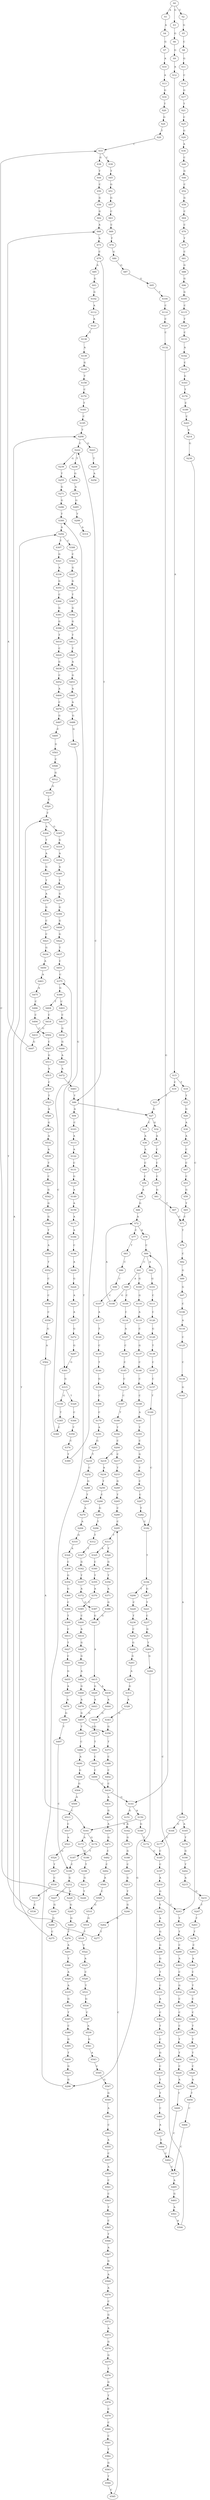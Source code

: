 strict digraph  {
	S0 -> S1 [ label = A ];
	S0 -> S2 [ label = C ];
	S0 -> S3 [ label = G ];
	S1 -> S4 [ label = A ];
	S2 -> S5 [ label = G ];
	S3 -> S6 [ label = G ];
	S4 -> S7 [ label = G ];
	S5 -> S8 [ label = C ];
	S6 -> S9 [ label = G ];
	S7 -> S10 [ label = A ];
	S8 -> S11 [ label = G ];
	S9 -> S12 [ label = A ];
	S10 -> S13 [ label = A ];
	S11 -> S14 [ label = C ];
	S12 -> S15 [ label = A ];
	S13 -> S16 [ label = G ];
	S14 -> S17 [ label = G ];
	S15 -> S18 [ label = T ];
	S15 -> S19 [ label = C ];
	S16 -> S20 [ label = T ];
	S17 -> S21 [ label = T ];
	S18 -> S22 [ label = T ];
	S19 -> S23 [ label = T ];
	S20 -> S24 [ label = G ];
	S21 -> S25 [ label = C ];
	S22 -> S26 [ label = G ];
	S23 -> S27 [ label = G ];
	S24 -> S28 [ label = T ];
	S25 -> S29 [ label = G ];
	S26 -> S30 [ label = A ];
	S27 -> S31 [ label = C ];
	S27 -> S32 [ label = G ];
	S28 -> S33 [ label = C ];
	S29 -> S34 [ label = A ];
	S30 -> S35 [ label = A ];
	S31 -> S36 [ label = A ];
	S32 -> S37 [ label = A ];
	S33 -> S38 [ label = G ];
	S33 -> S39 [ label = C ];
	S34 -> S40 [ label = C ];
	S35 -> S41 [ label = C ];
	S36 -> S42 [ label = A ];
	S37 -> S43 [ label = C ];
	S38 -> S44 [ label = T ];
	S39 -> S45 [ label = T ];
	S40 -> S46 [ label = G ];
	S41 -> S47 [ label = C ];
	S42 -> S48 [ label = C ];
	S43 -> S49 [ label = C ];
	S44 -> S50 [ label = C ];
	S45 -> S51 [ label = G ];
	S46 -> S52 [ label = C ];
	S47 -> S53 [ label = C ];
	S48 -> S54 [ label = C ];
	S49 -> S55 [ label = C ];
	S50 -> S56 [ label = G ];
	S51 -> S57 [ label = G ];
	S52 -> S58 [ label = G ];
	S53 -> S59 [ label = G ];
	S54 -> S60 [ label = A ];
	S55 -> S61 [ label = G ];
	S56 -> S62 [ label = G ];
	S57 -> S63 [ label = C ];
	S58 -> S64 [ label = C ];
	S59 -> S65 [ label = T ];
	S60 -> S66 [ label = G ];
	S61 -> S67 [ label = T ];
	S62 -> S68 [ label = A ];
	S63 -> S69 [ label = C ];
	S64 -> S70 [ label = C ];
	S65 -> S71 [ label = C ];
	S66 -> S72 [ label = A ];
	S67 -> S71 [ label = C ];
	S68 -> S73 [ label = A ];
	S69 -> S74 [ label = T ];
	S70 -> S75 [ label = T ];
	S71 -> S76 [ label = T ];
	S72 -> S77 [ label = C ];
	S72 -> S78 [ label = A ];
	S73 -> S79 [ label = C ];
	S74 -> S80 [ label = G ];
	S75 -> S81 [ label = C ];
	S76 -> S82 [ label = C ];
	S77 -> S83 [ label = T ];
	S78 -> S84 [ label = C ];
	S79 -> S85 [ label = A ];
	S79 -> S86 [ label = T ];
	S80 -> S87 [ label = G ];
	S81 -> S88 [ label = G ];
	S82 -> S89 [ label = G ];
	S83 -> S90 [ label = C ];
	S84 -> S91 [ label = C ];
	S84 -> S92 [ label = A ];
	S85 -> S93 [ label = G ];
	S86 -> S27 [ label = G ];
	S86 -> S94 [ label = A ];
	S87 -> S95 [ label = G ];
	S88 -> S96 [ label = G ];
	S89 -> S97 [ label = G ];
	S90 -> S98 [ label = C ];
	S91 -> S99 [ label = A ];
	S91 -> S100 [ label = G ];
	S92 -> S101 [ label = G ];
	S93 -> S102 [ label = G ];
	S94 -> S103 [ label = C ];
	S95 -> S104 [ label = T ];
	S96 -> S105 [ label = G ];
	S97 -> S106 [ label = C ];
	S98 -> S107 [ label = C ];
	S99 -> S108 [ label = G ];
	S99 -> S109 [ label = C ];
	S100 -> S110 [ label = G ];
	S101 -> S111 [ label = C ];
	S102 -> S112 [ label = A ];
	S103 -> S113 [ label = A ];
	S104 -> S114 [ label = C ];
	S105 -> S115 [ label = C ];
	S106 -> S116 [ label = A ];
	S107 -> S117 [ label = A ];
	S108 -> S72 [ label = A ];
	S109 -> S118 [ label = C ];
	S110 -> S119 [ label = A ];
	S111 -> S120 [ label = C ];
	S112 -> S121 [ label = A ];
	S113 -> S122 [ label = A ];
	S114 -> S123 [ label = C ];
	S115 -> S124 [ label = T ];
	S116 -> S125 [ label = C ];
	S117 -> S126 [ label = T ];
	S118 -> S127 [ label = A ];
	S119 -> S128 [ label = C ];
	S120 -> S129 [ label = G ];
	S121 -> S130 [ label = T ];
	S122 -> S131 [ label = C ];
	S123 -> S132 [ label = C ];
	S124 -> S133 [ label = C ];
	S125 -> S134 [ label = C ];
	S126 -> S135 [ label = C ];
	S127 -> S136 [ label = C ];
	S128 -> S137 [ label = G ];
	S129 -> S138 [ label = T ];
	S130 -> S139 [ label = A ];
	S131 -> S140 [ label = G ];
	S132 -> S141 [ label = G ];
	S133 -> S142 [ label = A ];
	S134 -> S143 [ label = G ];
	S135 -> S144 [ label = T ];
	S136 -> S145 [ label = C ];
	S137 -> S146 [ label = C ];
	S138 -> S147 [ label = C ];
	S139 -> S148 [ label = G ];
	S140 -> S149 [ label = A ];
	S141 -> S150 [ label = A ];
	S141 -> S151 [ label = G ];
	S142 -> S152 [ label = C ];
	S143 -> S153 [ label = A ];
	S144 -> S154 [ label = G ];
	S145 -> S155 [ label = C ];
	S146 -> S156 [ label = C ];
	S147 -> S157 [ label = C ];
	S148 -> S158 [ label = T ];
	S149 -> S159 [ label = A ];
	S150 -> S160 [ label = G ];
	S150 -> S161 [ label = A ];
	S151 -> S162 [ label = A ];
	S152 -> S163 [ label = G ];
	S153 -> S164 [ label = G ];
	S153 -> S165 [ label = A ];
	S154 -> S166 [ label = C ];
	S155 -> S167 [ label = C ];
	S156 -> S168 [ label = C ];
	S157 -> S169 [ label = T ];
	S158 -> S170 [ label = C ];
	S159 -> S171 [ label = A ];
	S160 -> S172 [ label = T ];
	S161 -> S173 [ label = A ];
	S161 -> S174 [ label = G ];
	S162 -> S175 [ label = G ];
	S163 -> S176 [ label = T ];
	S164 -> S177 [ label = T ];
	S165 -> S178 [ label = T ];
	S166 -> S179 [ label = C ];
	S167 -> S180 [ label = T ];
	S168 -> S181 [ label = A ];
	S169 -> S182 [ label = C ];
	S170 -> S183 [ label = T ];
	S171 -> S184 [ label = A ];
	S172 -> S185 [ label = C ];
	S173 -> S186 [ label = G ];
	S174 -> S187 [ label = T ];
	S175 -> S188 [ label = G ];
	S176 -> S189 [ label = C ];
	S177 -> S185 [ label = C ];
	S178 -> S190 [ label = G ];
	S179 -> S191 [ label = A ];
	S180 -> S192 [ label = T ];
	S181 -> S193 [ label = T ];
	S182 -> S194 [ label = T ];
	S183 -> S195 [ label = C ];
	S184 -> S196 [ label = C ];
	S185 -> S197 [ label = C ];
	S186 -> S198 [ label = T ];
	S187 -> S199 [ label = C ];
	S188 -> S200 [ label = C ];
	S189 -> S201 [ label = C ];
	S190 -> S202 [ label = T ];
	S191 -> S203 [ label = G ];
	S192 -> S204 [ label = C ];
	S193 -> S205 [ label = C ];
	S194 -> S206 [ label = T ];
	S194 -> S207 [ label = G ];
	S195 -> S208 [ label = T ];
	S196 -> S209 [ label = A ];
	S197 -> S210 [ label = A ];
	S198 -> S211 [ label = G ];
	S199 -> S212 [ label = G ];
	S200 -> S213 [ label = G ];
	S201 -> S214 [ label = A ];
	S202 -> S215 [ label = A ];
	S203 -> S216 [ label = T ];
	S204 -> S217 [ label = C ];
	S204 -> S218 [ label = G ];
	S205 -> S219 [ label = G ];
	S206 -> S220 [ label = C ];
	S207 -> S221 [ label = T ];
	S208 -> S222 [ label = C ];
	S208 -> S223 [ label = G ];
	S209 -> S224 [ label = G ];
	S210 -> S225 [ label = G ];
	S211 -> S226 [ label = T ];
	S212 -> S227 [ label = C ];
	S212 -> S228 [ label = A ];
	S213 -> S229 [ label = T ];
	S214 -> S230 [ label = G ];
	S215 -> S231 [ label = G ];
	S216 -> S232 [ label = C ];
	S217 -> S233 [ label = T ];
	S218 -> S234 [ label = A ];
	S219 -> S235 [ label = T ];
	S220 -> S236 [ label = T ];
	S221 -> S237 [ label = C ];
	S222 -> S238 [ label = T ];
	S222 -> S239 [ label = G ];
	S223 -> S240 [ label = T ];
	S224 -> S241 [ label = A ];
	S225 -> S242 [ label = T ];
	S225 -> S243 [ label = C ];
	S226 -> S33 [ label = C ];
	S227 -> S244 [ label = G ];
	S228 -> S245 [ label = G ];
	S229 -> S246 [ label = G ];
	S230 -> S243 [ label = C ];
	S231 -> S247 [ label = T ];
	S232 -> S248 [ label = G ];
	S233 -> S249 [ label = G ];
	S234 -> S250 [ label = T ];
	S235 -> S251 [ label = C ];
	S236 -> S252 [ label = C ];
	S237 -> S253 [ label = G ];
	S238 -> S254 [ label = G ];
	S239 -> S255 [ label = T ];
	S240 -> S256 [ label = A ];
	S241 -> S257 [ label = A ];
	S242 -> S258 [ label = A ];
	S243 -> S259 [ label = T ];
	S244 -> S260 [ label = G ];
	S245 -> S261 [ label = G ];
	S246 -> S262 [ label = G ];
	S247 -> S263 [ label = T ];
	S248 -> S264 [ label = T ];
	S249 -> S265 [ label = T ];
	S250 -> S266 [ label = C ];
	S251 -> S267 [ label = C ];
	S252 -> S268 [ label = G ];
	S253 -> S269 [ label = T ];
	S254 -> S270 [ label = A ];
	S255 -> S271 [ label = G ];
	S257 -> S272 [ label = G ];
	S258 -> S273 [ label = G ];
	S259 -> S274 [ label = T ];
	S260 -> S275 [ label = C ];
	S261 -> S276 [ label = T ];
	S262 -> S277 [ label = T ];
	S263 -> S278 [ label = T ];
	S264 -> S279 [ label = A ];
	S265 -> S280 [ label = C ];
	S266 -> S281 [ label = G ];
	S267 -> S282 [ label = T ];
	S268 -> S283 [ label = G ];
	S269 -> S284 [ label = G ];
	S270 -> S285 [ label = G ];
	S271 -> S286 [ label = G ];
	S272 -> S287 [ label = G ];
	S273 -> S288 [ label = G ];
	S274 -> S289 [ label = C ];
	S275 -> S290 [ label = T ];
	S276 -> S291 [ label = A ];
	S277 -> S292 [ label = A ];
	S278 -> S293 [ label = C ];
	S279 -> S294 [ label = A ];
	S280 -> S295 [ label = C ];
	S281 -> S296 [ label = T ];
	S282 -> S182 [ label = C ];
	S283 -> S297 [ label = A ];
	S284 -> S298 [ label = G ];
	S285 -> S299 [ label = T ];
	S286 -> S300 [ label = T ];
	S287 -> S301 [ label = G ];
	S288 -> S302 [ label = G ];
	S289 -> S303 [ label = A ];
	S290 -> S304 [ label = A ];
	S290 -> S305 [ label = G ];
	S291 -> S306 [ label = T ];
	S292 -> S307 [ label = T ];
	S292 -> S308 [ label = C ];
	S293 -> S309 [ label = A ];
	S294 -> S310 [ label = G ];
	S295 -> S311 [ label = T ];
	S296 -> S312 [ label = T ];
	S297 -> S313 [ label = G ];
	S298 -> S300 [ label = T ];
	S299 -> S314 [ label = A ];
	S300 -> S292 [ label = A ];
	S301 -> S315 [ label = G ];
	S302 -> S316 [ label = T ];
	S303 -> S317 [ label = C ];
	S304 -> S318 [ label = T ];
	S305 -> S319 [ label = G ];
	S306 -> S320 [ label = A ];
	S307 -> S321 [ label = G ];
	S308 -> S322 [ label = C ];
	S309 -> S323 [ label = C ];
	S310 -> S324 [ label = A ];
	S311 -> S325 [ label = A ];
	S311 -> S326 [ label = T ];
	S312 -> S327 [ label = T ];
	S313 -> S328 [ label = A ];
	S315 -> S329 [ label = T ];
	S315 -> S330 [ label = G ];
	S316 -> S331 [ label = C ];
	S317 -> S332 [ label = G ];
	S318 -> S333 [ label = A ];
	S319 -> S334 [ label = A ];
	S320 -> S335 [ label = A ];
	S321 -> S336 [ label = A ];
	S322 -> S337 [ label = G ];
	S323 -> S338 [ label = T ];
	S324 -> S339 [ label = C ];
	S325 -> S340 [ label = C ];
	S326 -> S341 [ label = G ];
	S327 -> S342 [ label = G ];
	S328 -> S343 [ label = G ];
	S329 -> S344 [ label = C ];
	S330 -> S345 [ label = T ];
	S331 -> S346 [ label = A ];
	S332 -> S347 [ label = C ];
	S333 -> S348 [ label = G ];
	S334 -> S349 [ label = A ];
	S335 -> S350 [ label = G ];
	S336 -> S351 [ label = G ];
	S337 -> S352 [ label = G ];
	S338 -> S353 [ label = C ];
	S339 -> S354 [ label = G ];
	S340 -> S355 [ label = T ];
	S341 -> S356 [ label = T ];
	S342 -> S357 [ label = T ];
	S343 -> S358 [ label = G ];
	S344 -> S359 [ label = T ];
	S345 -> S360 [ label = C ];
	S346 -> S361 [ label = C ];
	S347 -> S362 [ label = C ];
	S348 -> S363 [ label = T ];
	S349 -> S364 [ label = T ];
	S350 -> S365 [ label = T ];
	S351 -> S366 [ label = C ];
	S352 -> S367 [ label = T ];
	S353 -> S368 [ label = C ];
	S354 -> S369 [ label = G ];
	S355 -> S370 [ label = A ];
	S356 -> S371 [ label = A ];
	S357 -> S372 [ label = A ];
	S358 -> S373 [ label = T ];
	S359 -> S374 [ label = C ];
	S360 -> S375 [ label = C ];
	S361 -> S376 [ label = T ];
	S362 -> S377 [ label = C ];
	S363 -> S378 [ label = A ];
	S364 -> S379 [ label = G ];
	S365 -> S380 [ label = C ];
	S366 -> S381 [ label = G ];
	S367 -> S382 [ label = G ];
	S368 -> S383 [ label = T ];
	S369 -> S384 [ label = C ];
	S370 -> S385 [ label = C ];
	S371 -> S386 [ label = G ];
	S372 -> S387 [ label = G ];
	S373 -> S388 [ label = C ];
	S374 -> S389 [ label = T ];
	S375 -> S390 [ label = G ];
	S376 -> S391 [ label = C ];
	S377 -> S392 [ label = T ];
	S378 -> S393 [ label = G ];
	S379 -> S394 [ label = G ];
	S380 -> S395 [ label = G ];
	S381 -> S396 [ label = G ];
	S382 -> S397 [ label = G ];
	S383 -> S398 [ label = T ];
	S384 -> S399 [ label = T ];
	S385 -> S400 [ label = C ];
	S386 -> S401 [ label = G ];
	S387 -> S401 [ label = G ];
	S388 -> S402 [ label = C ];
	S389 -> S222 [ label = C ];
	S390 -> S403 [ label = C ];
	S390 -> S404 [ label = T ];
	S391 -> S405 [ label = G ];
	S392 -> S406 [ label = T ];
	S393 -> S407 [ label = C ];
	S394 -> S408 [ label = G ];
	S395 -> S409 [ label = T ];
	S396 -> S410 [ label = T ];
	S397 -> S411 [ label = T ];
	S398 -> S412 [ label = T ];
	S399 -> S413 [ label = C ];
	S400 -> S414 [ label = A ];
	S401 -> S415 [ label = A ];
	S402 -> S416 [ label = C ];
	S403 -> S417 [ label = C ];
	S404 -> S418 [ label = C ];
	S405 -> S419 [ label = C ];
	S406 -> S420 [ label = C ];
	S407 -> S421 [ label = C ];
	S408 -> S422 [ label = G ];
	S409 -> S423 [ label = G ];
	S410 -> S424 [ label = C ];
	S411 -> S425 [ label = T ];
	S412 -> S426 [ label = C ];
	S413 -> S427 [ label = T ];
	S414 -> S428 [ label = G ];
	S415 -> S429 [ label = G ];
	S415 -> S430 [ label = A ];
	S416 -> S431 [ label = A ];
	S416 -> S141 [ label = G ];
	S417 -> S432 [ label = G ];
	S418 -> S433 [ label = G ];
	S419 -> S434 [ label = T ];
	S420 -> S435 [ label = A ];
	S421 -> S436 [ label = G ];
	S422 -> S437 [ label = T ];
	S423 -> S298 [ label = G ];
	S424 -> S438 [ label = G ];
	S425 -> S439 [ label = A ];
	S426 -> S440 [ label = A ];
	S427 -> S441 [ label = C ];
	S428 -> S442 [ label = G ];
	S429 -> S443 [ label = A ];
	S430 -> S444 [ label = A ];
	S431 -> S445 [ label = G ];
	S432 -> S446 [ label = G ];
	S433 -> S447 [ label = G ];
	S434 -> S448 [ label = T ];
	S435 -> S449 [ label = T ];
	S436 -> S450 [ label = A ];
	S437 -> S451 [ label = C ];
	S438 -> S452 [ label = C ];
	S439 -> S453 [ label = G ];
	S440 -> S454 [ label = T ];
	S441 -> S455 [ label = G ];
	S442 -> S456 [ label = A ];
	S443 -> S457 [ label = G ];
	S444 -> S458 [ label = G ];
	S445 -> S459 [ label = A ];
	S446 -> S460 [ label = A ];
	S447 -> S68 [ label = A ];
	S448 -> S461 [ label = C ];
	S449 -> S462 [ label = C ];
	S450 -> S463 [ label = A ];
	S451 -> S375 [ label = C ];
	S452 -> S464 [ label = A ];
	S453 -> S465 [ label = A ];
	S454 -> S466 [ label = C ];
	S455 -> S467 [ label = A ];
	S456 -> S468 [ label = G ];
	S457 -> S469 [ label = T ];
	S457 -> S358 [ label = G ];
	S458 -> S470 [ label = G ];
	S459 -> S471 [ label = G ];
	S460 -> S472 [ label = A ];
	S461 -> S473 [ label = A ];
	S462 -> S474 [ label = C ];
	S463 -> S475 [ label = A ];
	S464 -> S476 [ label = C ];
	S465 -> S477 [ label = A ];
	S466 -> S474 [ label = C ];
	S467 -> S478 [ label = A ];
	S468 -> S479 [ label = A ];
	S469 -> S480 [ label = C ];
	S470 -> S481 [ label = T ];
	S471 -> S482 [ label = C ];
	S472 -> S483 [ label = C ];
	S473 -> S484 [ label = T ];
	S474 -> S485 [ label = A ];
	S475 -> S486 [ label = C ];
	S476 -> S487 [ label = G ];
	S477 -> S488 [ label = G ];
	S478 -> S489 [ label = G ];
	S479 -> S457 [ label = G ];
	S480 -> S490 [ label = A ];
	S481 -> S491 [ label = C ];
	S482 -> S492 [ label = C ];
	S483 -> S86 [ label = T ];
	S484 -> S462 [ label = C ];
	S485 -> S493 [ label = G ];
	S486 -> S494 [ label = C ];
	S487 -> S495 [ label = C ];
	S488 -> S496 [ label = G ];
	S489 -> S497 [ label = T ];
	S490 -> S498 [ label = G ];
	S491 -> S499 [ label = C ];
	S492 -> S500 [ label = A ];
	S493 -> S501 [ label = A ];
	S494 -> S502 [ label = C ];
	S495 -> S503 [ label = G ];
	S496 -> S301 [ label = G ];
	S497 -> S199 [ label = C ];
	S498 -> S504 [ label = G ];
	S499 -> S416 [ label = C ];
	S500 -> S505 [ label = C ];
	S501 -> S506 [ label = A ];
	S502 -> S507 [ label = C ];
	S503 -> S508 [ label = C ];
	S504 -> S509 [ label = A ];
	S505 -> S510 [ label = G ];
	S506 -> S84 [ label = C ];
	S507 -> S511 [ label = G ];
	S508 -> S512 [ label = G ];
	S509 -> S513 [ label = C ];
	S510 -> S514 [ label = G ];
	S511 -> S515 [ label = A ];
	S512 -> S516 [ label = G ];
	S513 -> S517 [ label = C ];
	S514 -> S518 [ label = T ];
	S515 -> S519 [ label = C ];
	S516 -> S520 [ label = C ];
	S517 -> S521 [ label = A ];
	S518 -> S522 [ label = T ];
	S519 -> S523 [ label = T ];
	S520 -> S290 [ label = T ];
	S521 -> S524 [ label = G ];
	S522 -> S525 [ label = A ];
	S523 -> S526 [ label = A ];
	S524 -> S527 [ label = T ];
	S525 -> S528 [ label = C ];
	S526 -> S529 [ label = G ];
	S527 -> S530 [ label = C ];
	S528 -> S531 [ label = T ];
	S529 -> S532 [ label = A ];
	S530 -> S533 [ label = T ];
	S531 -> S534 [ label = G ];
	S532 -> S535 [ label = A ];
	S533 -> S536 [ label = C ];
	S534 -> S537 [ label = C ];
	S535 -> S538 [ label = T ];
	S536 -> S208 [ label = T ];
	S537 -> S539 [ label = A ];
	S538 -> S540 [ label = C ];
	S539 -> S541 [ label = G ];
	S540 -> S542 [ label = G ];
	S541 -> S543 [ label = A ];
	S542 -> S544 [ label = G ];
	S543 -> S545 [ label = C ];
	S544 -> S546 [ label = G ];
	S545 -> S547 [ label = G ];
	S546 -> S548 [ label = T ];
	S547 -> S549 [ label = G ];
	S548 -> S550 [ label = A ];
	S549 -> S551 [ label = A ];
	S550 -> S552 [ label = T ];
	S551 -> S553 [ label = C ];
	S552 -> S554 [ label = C ];
	S553 -> S555 [ label = A ];
	S554 -> S556 [ label = C ];
	S555 -> S557 [ label = C ];
	S556 -> S558 [ label = C ];
	S557 -> S559 [ label = A ];
	S558 -> S560 [ label = G ];
	S559 -> S561 [ label = C ];
	S560 -> S562 [ label = A ];
	S561 -> S563 [ label = C ];
	S562 -> S161 [ label = A ];
	S563 -> S564 [ label = T ];
	S564 -> S565 [ label = C ];
	S565 -> S566 [ label = T ];
	S566 -> S567 [ label = A ];
	S567 -> S568 [ label = G ];
	S568 -> S569 [ label = A ];
	S569 -> S570 [ label = A ];
	S570 -> S571 [ label = C ];
	S571 -> S572 [ label = G ];
	S572 -> S573 [ label = A ];
	S573 -> S574 [ label = G ];
	S574 -> S575 [ label = G ];
	S575 -> S576 [ label = T ];
	S576 -> S577 [ label = G ];
	S577 -> S578 [ label = T ];
	S578 -> S579 [ label = C ];
	S579 -> S580 [ label = C ];
	S580 -> S581 [ label = C ];
	S581 -> S582 [ label = T ];
	S582 -> S583 [ label = G ];
	S583 -> S584 [ label = T ];
	S584 -> S585 [ label = C ];
	S585 -> S295 [ label = C ];
}
